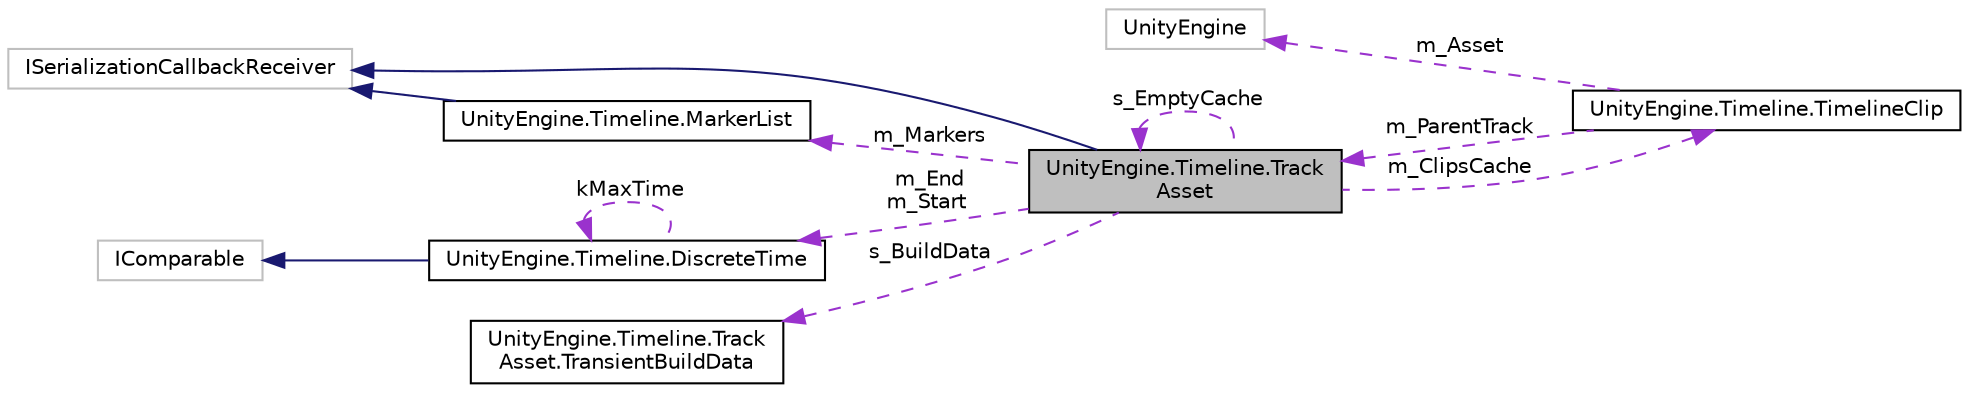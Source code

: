 digraph "UnityEngine.Timeline.TrackAsset"
{
 // LATEX_PDF_SIZE
  edge [fontname="Helvetica",fontsize="10",labelfontname="Helvetica",labelfontsize="10"];
  node [fontname="Helvetica",fontsize="10",shape=record];
  rankdir="LR";
  Node1 [label="UnityEngine.Timeline.Track\lAsset",height=0.2,width=0.4,color="black", fillcolor="grey75", style="filled", fontcolor="black",tooltip="A PlayableAsset representing a track inside a timeline."];
  Node2 -> Node1 [dir="back",color="midnightblue",fontsize="10",style="solid",fontname="Helvetica"];
  Node2 [label="ISerializationCallbackReceiver",height=0.2,width=0.4,color="grey75", fillcolor="white", style="filled",tooltip=" "];
  Node3 -> Node1 [dir="back",color="darkorchid3",fontsize="10",style="dashed",label=" m_Markers" ,fontname="Helvetica"];
  Node3 [label="UnityEngine.Timeline.MarkerList",height=0.2,width=0.4,color="black", fillcolor="white", style="filled",URL="$struct_unity_engine_1_1_timeline_1_1_marker_list.html",tooltip=" "];
  Node2 -> Node3 [dir="back",color="midnightblue",fontsize="10",style="solid",fontname="Helvetica"];
  Node4 -> Node1 [dir="back",color="darkorchid3",fontsize="10",style="dashed",label=" m_End\nm_Start" ,fontname="Helvetica"];
  Node4 [label="UnityEngine.Timeline.DiscreteTime",height=0.2,width=0.4,color="black", fillcolor="white", style="filled",URL="$struct_unity_engine_1_1_timeline_1_1_discrete_time.html",tooltip=" "];
  Node5 -> Node4 [dir="back",color="midnightblue",fontsize="10",style="solid",fontname="Helvetica"];
  Node5 [label="IComparable",height=0.2,width=0.4,color="grey75", fillcolor="white", style="filled",tooltip=" "];
  Node4 -> Node4 [dir="back",color="darkorchid3",fontsize="10",style="dashed",label=" kMaxTime" ,fontname="Helvetica"];
  Node6 -> Node1 [dir="back",color="darkorchid3",fontsize="10",style="dashed",label=" m_ClipsCache" ,fontname="Helvetica"];
  Node6 [label="UnityEngine.Timeline.TimelineClip",height=0.2,width=0.4,color="black", fillcolor="white", style="filled",URL="$class_unity_engine_1_1_timeline_1_1_timeline_clip.html",tooltip="Represents a clip on the timeline."];
  Node7 -> Node6 [dir="back",color="darkorchid3",fontsize="10",style="dashed",label=" m_Asset" ,fontname="Helvetica"];
  Node7 [label="UnityEngine",height=0.2,width=0.4,color="grey75", fillcolor="white", style="filled",tooltip=" "];
  Node1 -> Node6 [dir="back",color="darkorchid3",fontsize="10",style="dashed",label=" m_ParentTrack" ,fontname="Helvetica"];
  Node1 -> Node1 [dir="back",color="darkorchid3",fontsize="10",style="dashed",label=" s_EmptyCache" ,fontname="Helvetica"];
  Node8 -> Node1 [dir="back",color="darkorchid3",fontsize="10",style="dashed",label=" s_BuildData" ,fontname="Helvetica"];
  Node8 [label="UnityEngine.Timeline.Track\lAsset.TransientBuildData",height=0.2,width=0.4,color="black", fillcolor="white", style="filled",URL="$struct_unity_engine_1_1_timeline_1_1_track_asset_1_1_transient_build_data.html",tooltip=" "];
}
